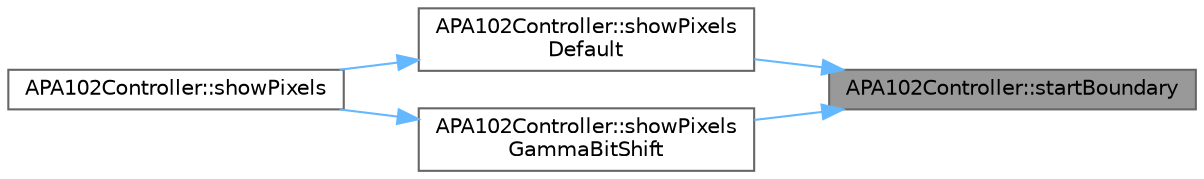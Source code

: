 digraph "APA102Controller::startBoundary"
{
 // LATEX_PDF_SIZE
  bgcolor="transparent";
  edge [fontname=Helvetica,fontsize=10,labelfontname=Helvetica,labelfontsize=10];
  node [fontname=Helvetica,fontsize=10,shape=box,height=0.2,width=0.4];
  rankdir="RL";
  Node1 [id="Node000001",label="APA102Controller::startBoundary",height=0.2,width=0.4,color="gray40", fillcolor="grey60", style="filled", fontcolor="black",tooltip=" "];
  Node1 -> Node2 [id="edge1_Node000001_Node000002",dir="back",color="steelblue1",style="solid",tooltip=" "];
  Node2 [id="Node000002",label="APA102Controller::showPixels\lDefault",height=0.2,width=0.4,color="grey40", fillcolor="white", style="filled",URL="$df/d0d/group___clocked_chipsets.html#a632117bec47c6b4ba7e3ed1703478a42",tooltip=" "];
  Node2 -> Node3 [id="edge2_Node000002_Node000003",dir="back",color="steelblue1",style="solid",tooltip=" "];
  Node3 [id="Node000003",label="APA102Controller::showPixels",height=0.2,width=0.4,color="grey40", fillcolor="white", style="filled",URL="$df/d0d/group___clocked_chipsets.html#a523f76b88c07e29cba6c40bd0cefe4b3",tooltip="Send the LED data to the strip."];
  Node1 -> Node4 [id="edge3_Node000001_Node000004",dir="back",color="steelblue1",style="solid",tooltip=" "];
  Node4 [id="Node000004",label="APA102Controller::showPixels\lGammaBitShift",height=0.2,width=0.4,color="grey40", fillcolor="white", style="filled",URL="$df/d0d/group___clocked_chipsets.html#a040f761b3d3bb30a9275f96548ec5ef7",tooltip=" "];
  Node4 -> Node3 [id="edge4_Node000004_Node000003",dir="back",color="steelblue1",style="solid",tooltip=" "];
}
